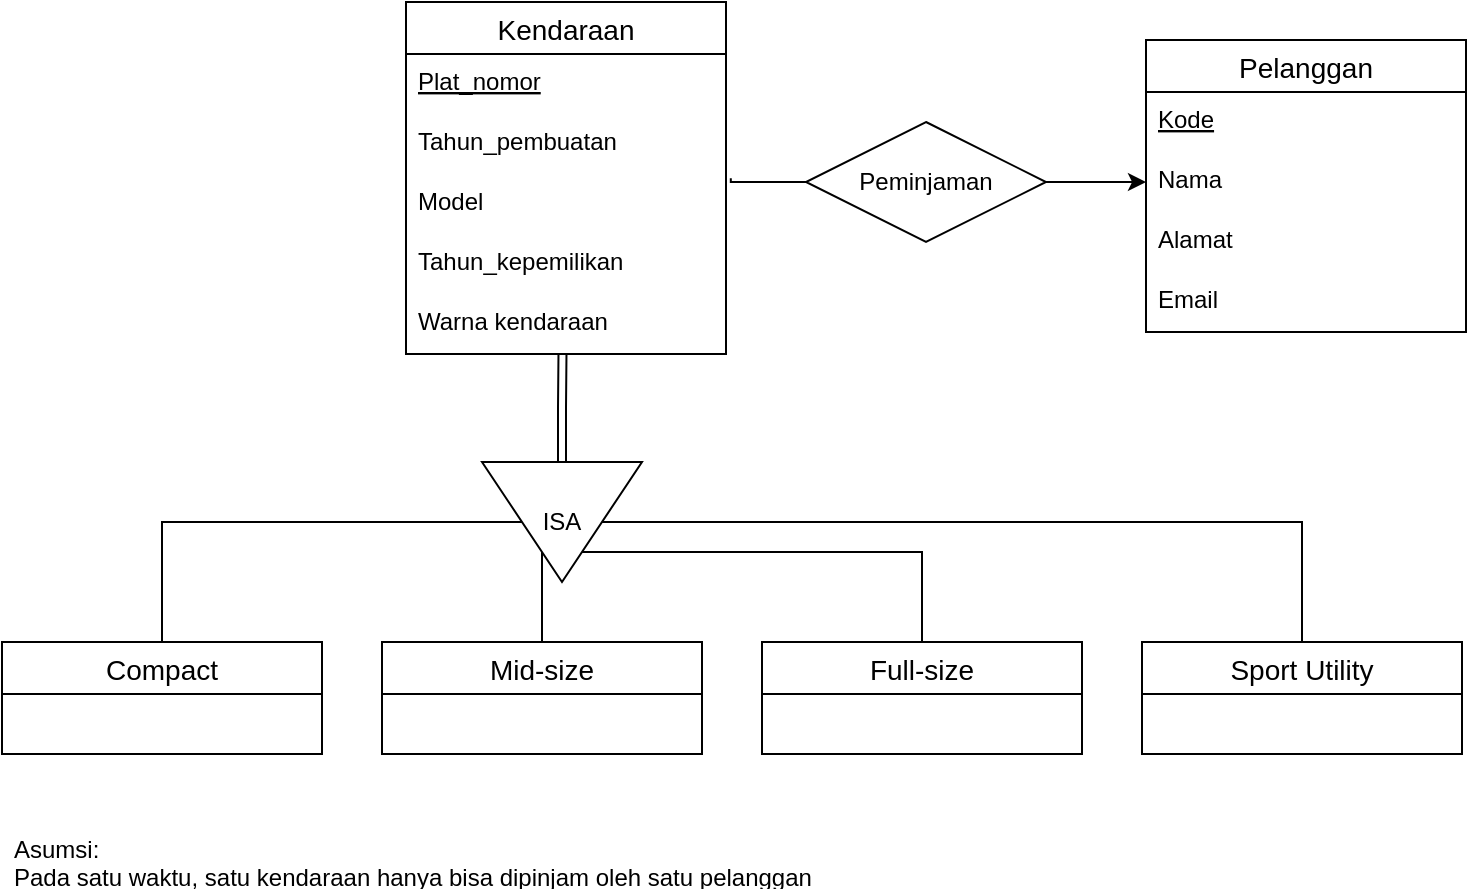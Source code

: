 <mxfile version="15.5.4" type="github">
  <diagram id="R2lEEEUBdFMjLlhIrx00" name="Page-1">
    <mxGraphModel dx="1209" dy="626" grid="1" gridSize="10" guides="1" tooltips="1" connect="1" arrows="1" fold="1" page="1" pageScale="1" pageWidth="850" pageHeight="1100" math="0" shadow="0" extFonts="Permanent Marker^https://fonts.googleapis.com/css?family=Permanent+Marker">
      <root>
        <mxCell id="0" />
        <mxCell id="1" parent="0" />
        <mxCell id="p0b-y2tVaeS5qUjQDXH8-1" value="Kendaraan" style="swimlane;fontStyle=0;childLayout=stackLayout;horizontal=1;startSize=26;horizontalStack=0;resizeParent=1;resizeParentMax=0;resizeLast=0;collapsible=1;marginBottom=0;align=center;fontSize=14;" vertex="1" parent="1">
          <mxGeometry x="242" y="40" width="160" height="176" as="geometry" />
        </mxCell>
        <mxCell id="p0b-y2tVaeS5qUjQDXH8-2" value="Plat_nomor" style="text;strokeColor=none;fillColor=none;spacingLeft=4;spacingRight=4;overflow=hidden;rotatable=0;points=[[0,0.5],[1,0.5]];portConstraint=eastwest;fontSize=12;fontStyle=4" vertex="1" parent="p0b-y2tVaeS5qUjQDXH8-1">
          <mxGeometry y="26" width="160" height="30" as="geometry" />
        </mxCell>
        <mxCell id="p0b-y2tVaeS5qUjQDXH8-3" value="Tahun_pembuatan" style="text;strokeColor=none;fillColor=none;spacingLeft=4;spacingRight=4;overflow=hidden;rotatable=0;points=[[0,0.5],[1,0.5]];portConstraint=eastwest;fontSize=12;" vertex="1" parent="p0b-y2tVaeS5qUjQDXH8-1">
          <mxGeometry y="56" width="160" height="30" as="geometry" />
        </mxCell>
        <mxCell id="p0b-y2tVaeS5qUjQDXH8-4" value="Model" style="text;strokeColor=none;fillColor=none;spacingLeft=4;spacingRight=4;overflow=hidden;rotatable=0;points=[[0,0.5],[1,0.5]];portConstraint=eastwest;fontSize=12;" vertex="1" parent="p0b-y2tVaeS5qUjQDXH8-1">
          <mxGeometry y="86" width="160" height="30" as="geometry" />
        </mxCell>
        <mxCell id="p0b-y2tVaeS5qUjQDXH8-5" value="Tahun_kepemilikan" style="text;strokeColor=none;fillColor=none;spacingLeft=4;spacingRight=4;overflow=hidden;rotatable=0;points=[[0,0.5],[1,0.5]];portConstraint=eastwest;fontSize=12;" vertex="1" parent="p0b-y2tVaeS5qUjQDXH8-1">
          <mxGeometry y="116" width="160" height="30" as="geometry" />
        </mxCell>
        <mxCell id="p0b-y2tVaeS5qUjQDXH8-6" value="Warna kendaraan" style="text;strokeColor=none;fillColor=none;spacingLeft=4;spacingRight=4;overflow=hidden;rotatable=0;points=[[0,0.5],[1,0.5]];portConstraint=eastwest;fontSize=12;" vertex="1" parent="p0b-y2tVaeS5qUjQDXH8-1">
          <mxGeometry y="146" width="160" height="30" as="geometry" />
        </mxCell>
        <mxCell id="p0b-y2tVaeS5qUjQDXH8-7" value="Compact" style="swimlane;fontStyle=0;childLayout=stackLayout;horizontal=1;startSize=26;horizontalStack=0;resizeParent=1;resizeParentMax=0;resizeLast=0;collapsible=1;marginBottom=0;align=center;fontSize=14;" vertex="1" parent="1">
          <mxGeometry x="40" y="360" width="160" height="56" as="geometry" />
        </mxCell>
        <mxCell id="p0b-y2tVaeS5qUjQDXH8-11" value="Mid-size" style="swimlane;fontStyle=0;childLayout=stackLayout;horizontal=1;startSize=26;horizontalStack=0;resizeParent=1;resizeParentMax=0;resizeLast=0;collapsible=1;marginBottom=0;align=center;fontSize=14;" vertex="1" parent="1">
          <mxGeometry x="230" y="360" width="160" height="56" as="geometry" />
        </mxCell>
        <mxCell id="p0b-y2tVaeS5qUjQDXH8-12" value="Full-size" style="swimlane;fontStyle=0;childLayout=stackLayout;horizontal=1;startSize=26;horizontalStack=0;resizeParent=1;resizeParentMax=0;resizeLast=0;collapsible=1;marginBottom=0;align=center;fontSize=14;" vertex="1" parent="1">
          <mxGeometry x="420" y="360" width="160" height="56" as="geometry" />
        </mxCell>
        <mxCell id="p0b-y2tVaeS5qUjQDXH8-13" value="Sport Utility" style="swimlane;fontStyle=0;childLayout=stackLayout;horizontal=1;startSize=26;horizontalStack=0;resizeParent=1;resizeParentMax=0;resizeLast=0;collapsible=1;marginBottom=0;align=center;fontSize=14;" vertex="1" parent="1">
          <mxGeometry x="610" y="360" width="160" height="56" as="geometry" />
        </mxCell>
        <mxCell id="p0b-y2tVaeS5qUjQDXH8-14" value="Pelanggan" style="swimlane;fontStyle=0;childLayout=stackLayout;horizontal=1;startSize=26;horizontalStack=0;resizeParent=1;resizeParentMax=0;resizeLast=0;collapsible=1;marginBottom=0;align=center;fontSize=14;" vertex="1" parent="1">
          <mxGeometry x="612" y="59" width="160" height="146" as="geometry" />
        </mxCell>
        <mxCell id="p0b-y2tVaeS5qUjQDXH8-15" value="Kode" style="text;strokeColor=none;fillColor=none;spacingLeft=4;spacingRight=4;overflow=hidden;rotatable=0;points=[[0,0.5],[1,0.5]];portConstraint=eastwest;fontSize=12;fontStyle=4" vertex="1" parent="p0b-y2tVaeS5qUjQDXH8-14">
          <mxGeometry y="26" width="160" height="30" as="geometry" />
        </mxCell>
        <mxCell id="p0b-y2tVaeS5qUjQDXH8-16" value="Nama" style="text;strokeColor=none;fillColor=none;spacingLeft=4;spacingRight=4;overflow=hidden;rotatable=0;points=[[0,0.5],[1,0.5]];portConstraint=eastwest;fontSize=12;" vertex="1" parent="p0b-y2tVaeS5qUjQDXH8-14">
          <mxGeometry y="56" width="160" height="30" as="geometry" />
        </mxCell>
        <mxCell id="p0b-y2tVaeS5qUjQDXH8-17" value="Alamat " style="text;strokeColor=none;fillColor=none;spacingLeft=4;spacingRight=4;overflow=hidden;rotatable=0;points=[[0,0.5],[1,0.5]];portConstraint=eastwest;fontSize=12;" vertex="1" parent="p0b-y2tVaeS5qUjQDXH8-14">
          <mxGeometry y="86" width="160" height="30" as="geometry" />
        </mxCell>
        <mxCell id="p0b-y2tVaeS5qUjQDXH8-18" value="Email" style="text;strokeColor=none;fillColor=none;spacingLeft=4;spacingRight=4;overflow=hidden;rotatable=0;points=[[0,0.5],[1,0.5]];portConstraint=eastwest;fontSize=12;" vertex="1" parent="p0b-y2tVaeS5qUjQDXH8-14">
          <mxGeometry y="116" width="160" height="30" as="geometry" />
        </mxCell>
        <mxCell id="p0b-y2tVaeS5qUjQDXH8-24" style="edgeStyle=orthogonalEdgeStyle;rounded=0;orthogonalLoop=1;jettySize=auto;html=1;exitX=0;exitY=0.5;exitDx=0;exitDy=0;entryX=1.015;entryY=0.07;entryDx=0;entryDy=0;entryPerimeter=0;endArrow=none;endFill=0;" edge="1" parent="1" source="p0b-y2tVaeS5qUjQDXH8-20" target="p0b-y2tVaeS5qUjQDXH8-4">
          <mxGeometry relative="1" as="geometry">
            <Array as="points">
              <mxPoint x="404" y="130" />
            </Array>
          </mxGeometry>
        </mxCell>
        <mxCell id="p0b-y2tVaeS5qUjQDXH8-20" value="Peminjaman" style="shape=rhombus;perimeter=rhombusPerimeter;whiteSpace=wrap;html=1;align=center;" vertex="1" parent="1">
          <mxGeometry x="442" y="100" width="120" height="60" as="geometry" />
        </mxCell>
        <mxCell id="p0b-y2tVaeS5qUjQDXH8-23" style="edgeStyle=orthogonalEdgeStyle;rounded=0;orthogonalLoop=1;jettySize=auto;html=1;exitX=1;exitY=0.5;exitDx=0;exitDy=0;entryX=0;entryY=0.5;entryDx=0;entryDy=0;endArrow=classic;endFill=1;" edge="1" parent="1" source="p0b-y2tVaeS5qUjQDXH8-20" target="p0b-y2tVaeS5qUjQDXH8-16">
          <mxGeometry relative="1" as="geometry" />
        </mxCell>
        <mxCell id="p0b-y2tVaeS5qUjQDXH8-26" style="edgeStyle=orthogonalEdgeStyle;rounded=0;orthogonalLoop=1;jettySize=auto;html=1;exitX=0.5;exitY=0;exitDx=0;exitDy=0;entryX=0.5;entryY=0;entryDx=0;entryDy=0;endArrow=none;endFill=0;" edge="1" parent="1" source="p0b-y2tVaeS5qUjQDXH8-25" target="p0b-y2tVaeS5qUjQDXH8-7">
          <mxGeometry relative="1" as="geometry" />
        </mxCell>
        <mxCell id="p0b-y2tVaeS5qUjQDXH8-27" style="edgeStyle=orthogonalEdgeStyle;rounded=0;orthogonalLoop=1;jettySize=auto;html=1;exitX=0;exitY=0.25;exitDx=0;exitDy=0;entryX=0.5;entryY=0;entryDx=0;entryDy=0;endArrow=none;endFill=0;" edge="1" parent="1" source="p0b-y2tVaeS5qUjQDXH8-25" target="p0b-y2tVaeS5qUjQDXH8-11">
          <mxGeometry relative="1" as="geometry" />
        </mxCell>
        <mxCell id="p0b-y2tVaeS5qUjQDXH8-28" style="edgeStyle=orthogonalEdgeStyle;rounded=0;orthogonalLoop=1;jettySize=auto;html=1;exitX=0;exitY=0.75;exitDx=0;exitDy=0;entryX=0.5;entryY=0;entryDx=0;entryDy=0;endArrow=none;endFill=0;" edge="1" parent="1" source="p0b-y2tVaeS5qUjQDXH8-25" target="p0b-y2tVaeS5qUjQDXH8-12">
          <mxGeometry relative="1" as="geometry" />
        </mxCell>
        <mxCell id="p0b-y2tVaeS5qUjQDXH8-29" style="edgeStyle=orthogonalEdgeStyle;rounded=0;orthogonalLoop=1;jettySize=auto;html=1;exitX=0.5;exitY=1;exitDx=0;exitDy=0;endArrow=none;endFill=0;" edge="1" parent="1" source="p0b-y2tVaeS5qUjQDXH8-25" target="p0b-y2tVaeS5qUjQDXH8-13">
          <mxGeometry relative="1" as="geometry" />
        </mxCell>
        <mxCell id="p0b-y2tVaeS5qUjQDXH8-30" style="edgeStyle=orthogonalEdgeStyle;rounded=0;orthogonalLoop=1;jettySize=auto;html=1;exitX=1;exitY=0.5;exitDx=0;exitDy=0;entryX=0.489;entryY=1.002;entryDx=0;entryDy=0;entryPerimeter=0;endArrow=none;endFill=0;shape=link;" edge="1" parent="1" source="p0b-y2tVaeS5qUjQDXH8-25" target="p0b-y2tVaeS5qUjQDXH8-6">
          <mxGeometry relative="1" as="geometry" />
        </mxCell>
        <mxCell id="p0b-y2tVaeS5qUjQDXH8-25" value="ISA" style="triangle;whiteSpace=wrap;html=1;flipV=1;direction=north;" vertex="1" parent="1">
          <mxGeometry x="280" y="270" width="80" height="60" as="geometry" />
        </mxCell>
        <mxCell id="p0b-y2tVaeS5qUjQDXH8-31" value="Asumsi:&#xa;Pada satu waktu, satu kendaraan hanya bisa dipinjam oleh satu pelanggan" style="text;strokeColor=none;fillColor=none;spacingLeft=4;spacingRight=4;overflow=hidden;rotatable=0;points=[[0,0.5],[1,0.5]];portConstraint=eastwest;fontSize=12;" vertex="1" parent="1">
          <mxGeometry x="40" y="450" width="540" height="30" as="geometry" />
        </mxCell>
      </root>
    </mxGraphModel>
  </diagram>
</mxfile>
